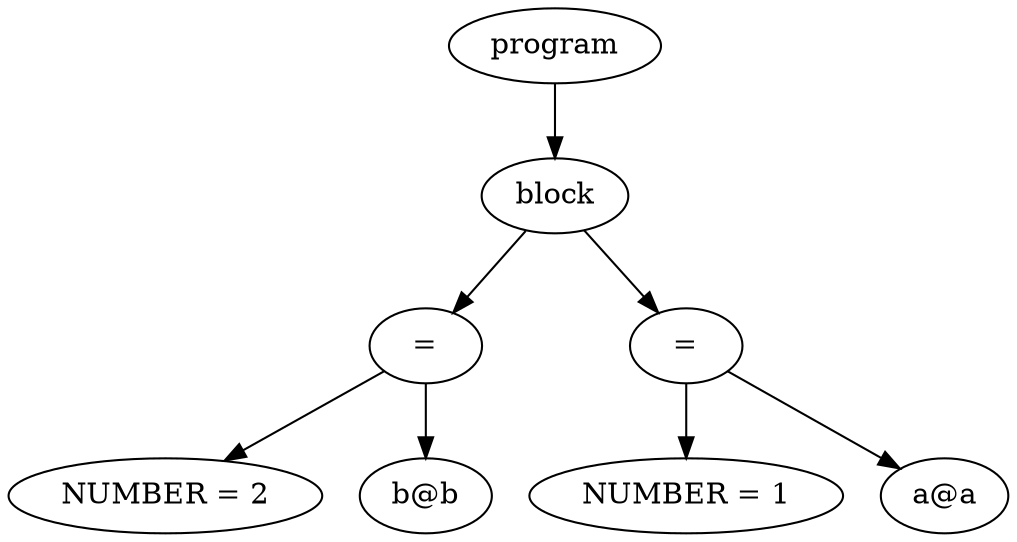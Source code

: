 digraph {
graph [ordering="out"];
node0[label="program"];
node1[label="block"];
node2[label="="];
node3[label="NUMBER = 2"];
node2 -> node3;
node4[label="b@b"];
node2 -> node4;
node1 -> node2;
node5[label="="];
node6[label="NUMBER = 1"];
node5 -> node6;
node7[label="a@a"];
node5 -> node7;
node1 -> node5;
node0 -> node1;
}
